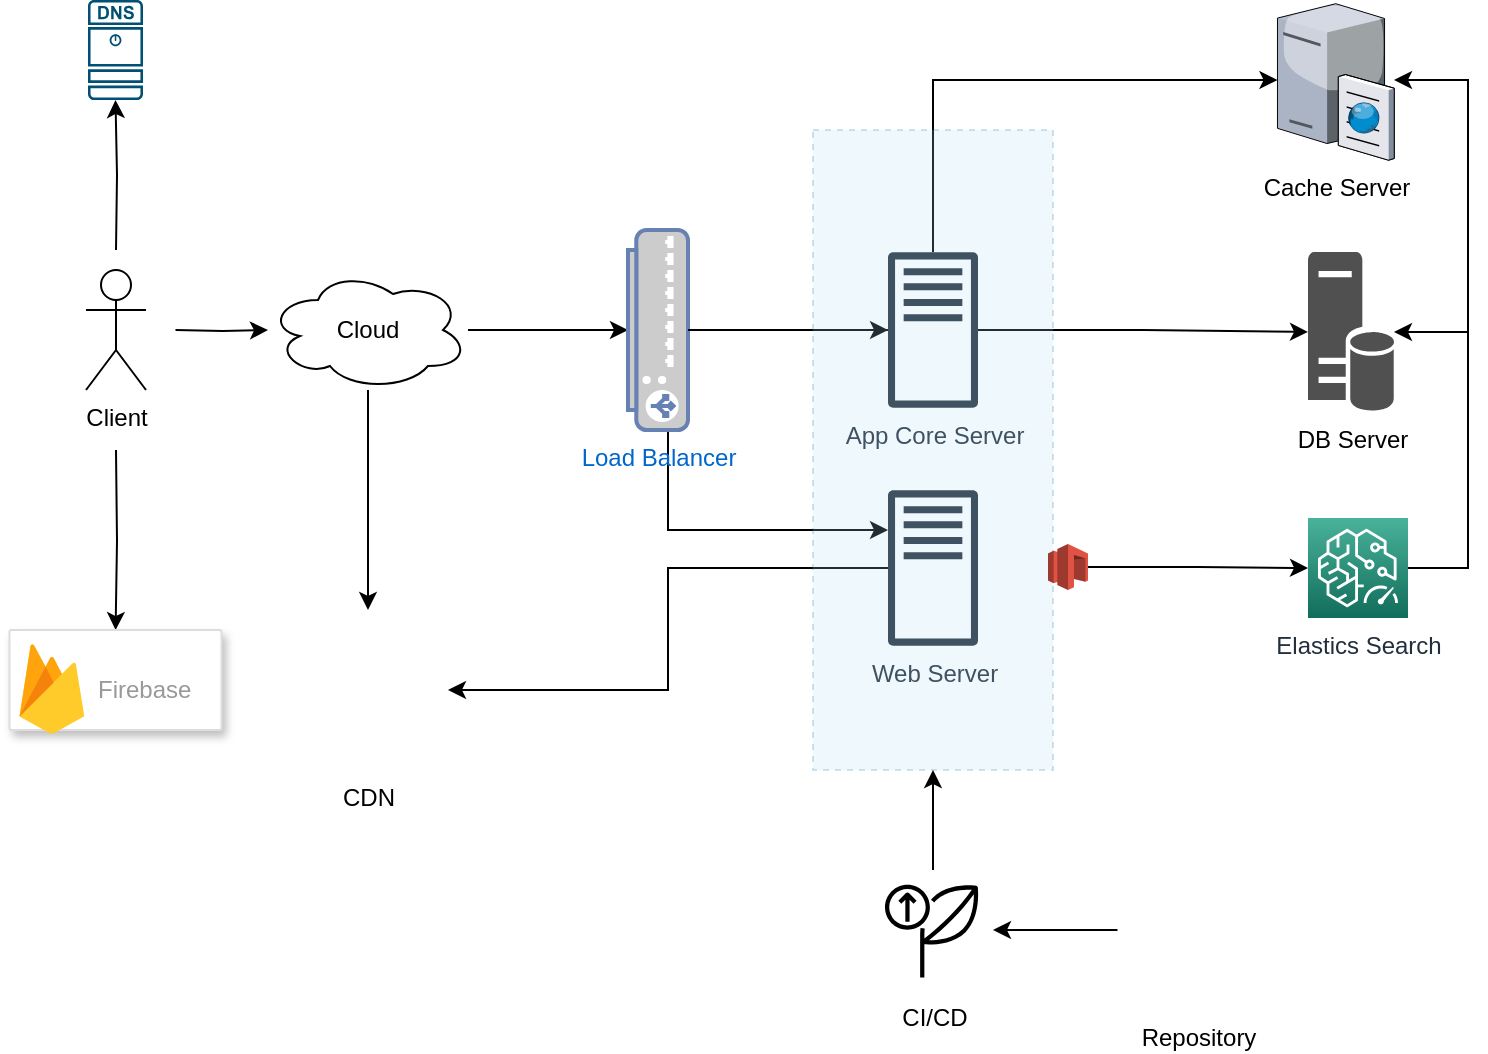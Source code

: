 <mxfile version="20.8.17" type="github">
  <diagram id="uEitK5Yw8WxjuDZyDiQq" name="Page-1">
    <mxGraphModel dx="954" dy="515" grid="1" gridSize="10" guides="1" tooltips="1" connect="1" arrows="1" fold="1" page="1" pageScale="1" pageWidth="827" pageHeight="1169" math="0" shadow="0">
      <root>
        <mxCell id="0" />
        <mxCell id="1" parent="0" />
        <mxCell id="ndcacQQV9o8B6pBk4h6F-7" value="" style="edgeStyle=orthogonalEdgeStyle;rounded=0;orthogonalLoop=1;jettySize=auto;html=1;" edge="1" parent="1" target="ndcacQQV9o8B6pBk4h6F-5">
          <mxGeometry relative="1" as="geometry">
            <mxPoint x="163.75" y="240" as="sourcePoint" />
          </mxGeometry>
        </mxCell>
        <mxCell id="ndcacQQV9o8B6pBk4h6F-10" value="" style="edgeStyle=orthogonalEdgeStyle;rounded=0;orthogonalLoop=1;jettySize=auto;html=1;" edge="1" parent="1" target="ndcacQQV9o8B6pBk4h6F-8">
          <mxGeometry relative="1" as="geometry">
            <mxPoint x="134" y="200" as="sourcePoint" />
          </mxGeometry>
        </mxCell>
        <mxCell id="ndcacQQV9o8B6pBk4h6F-31" value="" style="edgeStyle=orthogonalEdgeStyle;rounded=0;orthogonalLoop=1;jettySize=auto;html=1;fontSize=12;" edge="1" parent="1" target="ndcacQQV9o8B6pBk4h6F-29">
          <mxGeometry relative="1" as="geometry">
            <mxPoint x="134" y="300" as="sourcePoint" />
          </mxGeometry>
        </mxCell>
        <mxCell id="ndcacQQV9o8B6pBk4h6F-15" value="" style="edgeStyle=orthogonalEdgeStyle;rounded=0;orthogonalLoop=1;jettySize=auto;html=1;" edge="1" parent="1" source="ndcacQQV9o8B6pBk4h6F-5" target="ndcacQQV9o8B6pBk4h6F-14">
          <mxGeometry relative="1" as="geometry" />
        </mxCell>
        <mxCell id="ndcacQQV9o8B6pBk4h6F-21" value="" style="edgeStyle=orthogonalEdgeStyle;rounded=0;orthogonalLoop=1;jettySize=auto;html=1;fontSize=12;" edge="1" parent="1" source="ndcacQQV9o8B6pBk4h6F-5" target="ndcacQQV9o8B6pBk4h6F-20">
          <mxGeometry relative="1" as="geometry" />
        </mxCell>
        <mxCell id="ndcacQQV9o8B6pBk4h6F-5" value="Cloud" style="ellipse;shape=cloud;whiteSpace=wrap;html=1;align=center;" vertex="1" parent="1">
          <mxGeometry x="210" y="210" width="100" height="60" as="geometry" />
        </mxCell>
        <mxCell id="ndcacQQV9o8B6pBk4h6F-8" value="" style="sketch=0;points=[[0.015,0.015,0],[0.985,0.015,0],[0.985,0.985,0],[0.015,0.985,0],[0.25,0,0],[0.5,0,0],[0.75,0,0],[1,0.25,0],[1,0.5,0],[1,0.75,0],[0.75,1,0],[0.5,1,0],[0.25,1,0],[0,0.75,0],[0,0.5,0],[0,0.25,0]];verticalLabelPosition=bottom;html=1;verticalAlign=top;aspect=fixed;align=center;pointerEvents=1;shape=mxgraph.cisco19.dns_server;fillColor=#005073;strokeColor=none;" vertex="1" parent="1">
          <mxGeometry x="120" y="75" width="27.5" height="50" as="geometry" />
        </mxCell>
        <mxCell id="ndcacQQV9o8B6pBk4h6F-17" value="" style="edgeStyle=orthogonalEdgeStyle;rounded=0;orthogonalLoop=1;jettySize=auto;html=1;fontSize=12;startArrow=none;" edge="1" parent="1" source="ndcacQQV9o8B6pBk4h6F-18" target="ndcacQQV9o8B6pBk4h6F-16">
          <mxGeometry relative="1" as="geometry">
            <Array as="points">
              <mxPoint x="410" y="240" />
              <mxPoint x="410" y="340" />
              <mxPoint x="543" y="340" />
            </Array>
          </mxGeometry>
        </mxCell>
        <mxCell id="ndcacQQV9o8B6pBk4h6F-19" value="" style="edgeStyle=orthogonalEdgeStyle;rounded=0;orthogonalLoop=1;jettySize=auto;html=1;fontSize=12;" edge="1" parent="1" source="ndcacQQV9o8B6pBk4h6F-14" target="ndcacQQV9o8B6pBk4h6F-18">
          <mxGeometry relative="1" as="geometry" />
        </mxCell>
        <mxCell id="ndcacQQV9o8B6pBk4h6F-14" value="Load Balancer" style="fontColor=#0066CC;verticalAlign=top;verticalLabelPosition=bottom;labelPosition=center;align=center;html=1;outlineConnect=0;fillColor=#CCCCCC;strokeColor=#6881B3;gradientColor=none;gradientDirection=north;strokeWidth=2;shape=mxgraph.networks.load_balancer;direction=south;noLabel=0;movableLabel=0;fontSize=12;labelBackgroundColor=none;labelBorderColor=none;" vertex="1" parent="1">
          <mxGeometry x="390" y="190" width="30" height="100" as="geometry" />
        </mxCell>
        <mxCell id="ndcacQQV9o8B6pBk4h6F-22" value="" style="edgeStyle=orthogonalEdgeStyle;rounded=0;orthogonalLoop=1;jettySize=auto;html=1;fontSize=12;" edge="1" parent="1" source="ndcacQQV9o8B6pBk4h6F-16" target="ndcacQQV9o8B6pBk4h6F-20">
          <mxGeometry relative="1" as="geometry">
            <Array as="points">
              <mxPoint x="410" y="359" />
              <mxPoint x="410" y="420" />
            </Array>
          </mxGeometry>
        </mxCell>
        <mxCell id="ndcacQQV9o8B6pBk4h6F-16" value="Web Server" style="sketch=0;outlineConnect=0;fontColor=#232F3E;gradientColor=none;fillColor=#232F3D;strokeColor=none;dashed=0;verticalLabelPosition=bottom;verticalAlign=top;align=center;html=1;fontSize=12;fontStyle=0;aspect=fixed;pointerEvents=1;shape=mxgraph.aws4.traditional_server;labelBackgroundColor=none;labelBorderColor=none;" vertex="1" parent="1">
          <mxGeometry x="520" y="320" width="45" height="78" as="geometry" />
        </mxCell>
        <mxCell id="ndcacQQV9o8B6pBk4h6F-25" value="" style="edgeStyle=orthogonalEdgeStyle;rounded=0;orthogonalLoop=1;jettySize=auto;html=1;fontSize=12;" edge="1" parent="1" source="ndcacQQV9o8B6pBk4h6F-18" target="ndcacQQV9o8B6pBk4h6F-24">
          <mxGeometry relative="1" as="geometry" />
        </mxCell>
        <mxCell id="ndcacQQV9o8B6pBk4h6F-27" value="" style="edgeStyle=orthogonalEdgeStyle;rounded=0;orthogonalLoop=1;jettySize=auto;html=1;fontSize=12;" edge="1" parent="1" source="ndcacQQV9o8B6pBk4h6F-18" target="ndcacQQV9o8B6pBk4h6F-26">
          <mxGeometry relative="1" as="geometry">
            <Array as="points">
              <mxPoint x="543" y="115" />
            </Array>
          </mxGeometry>
        </mxCell>
        <mxCell id="ndcacQQV9o8B6pBk4h6F-20" value="CDN" style="shape=image;html=1;verticalAlign=top;verticalLabelPosition=bottom;labelBackgroundColor=#ffffff;imageAspect=0;aspect=fixed;image=https://cdn2.iconfinder.com/data/icons/whcompare-isometric-web-hosting-servers/50/connected-globe-128.png;labelBorderColor=none;fontSize=12;" vertex="1" parent="1">
          <mxGeometry x="220" y="380" width="80" height="80" as="geometry" />
        </mxCell>
        <mxCell id="ndcacQQV9o8B6pBk4h6F-24" value="DB Server" style="sketch=0;shadow=0;dashed=0;html=1;strokeColor=none;fillColor=#505050;labelPosition=center;verticalLabelPosition=bottom;verticalAlign=top;outlineConnect=0;align=center;shape=mxgraph.office.databases.database_server;labelBackgroundColor=none;labelBorderColor=none;fontSize=12;" vertex="1" parent="1">
          <mxGeometry x="730" y="201" width="43" height="80" as="geometry" />
        </mxCell>
        <mxCell id="ndcacQQV9o8B6pBk4h6F-26" value="Cache Server&lt;br&gt;" style="verticalLabelPosition=bottom;sketch=0;aspect=fixed;html=1;verticalAlign=top;strokeColor=none;align=center;outlineConnect=0;shape=mxgraph.citrix.cache_server;labelBackgroundColor=none;labelBorderColor=none;fontSize=12;" vertex="1" parent="1">
          <mxGeometry x="714.74" y="75" width="58.26" height="80" as="geometry" />
        </mxCell>
        <mxCell id="ndcacQQV9o8B6pBk4h6F-29" value="" style="strokeColor=#dddddd;shadow=1;strokeWidth=1;rounded=1;absoluteArcSize=1;arcSize=2;labelBackgroundColor=none;labelBorderColor=none;fontSize=12;" vertex="1" parent="1">
          <mxGeometry x="80.75" y="390" width="106" height="50" as="geometry" />
        </mxCell>
        <mxCell id="ndcacQQV9o8B6pBk4h6F-30" value="Firebase" style="sketch=0;dashed=0;connectable=0;html=1;fillColor=#5184F3;strokeColor=none;shape=mxgraph.gcp2.firebase;part=1;labelPosition=right;verticalLabelPosition=middle;align=left;verticalAlign=middle;spacingLeft=5;fontColor=#999999;fontSize=12;labelBackgroundColor=none;labelBorderColor=none;" vertex="1" parent="ndcacQQV9o8B6pBk4h6F-29">
          <mxGeometry width="32.4" height="45" relative="1" as="geometry">
            <mxPoint x="5" y="7" as="offset" />
          </mxGeometry>
        </mxCell>
        <mxCell id="ndcacQQV9o8B6pBk4h6F-32" value="Client" style="shape=umlActor;verticalLabelPosition=bottom;verticalAlign=top;html=1;outlineConnect=0;labelBackgroundColor=none;labelBorderColor=none;fontSize=12;" vertex="1" parent="1">
          <mxGeometry x="119" y="210" width="30" height="60" as="geometry" />
        </mxCell>
        <mxCell id="ndcacQQV9o8B6pBk4h6F-35" value="" style="edgeStyle=orthogonalEdgeStyle;rounded=0;orthogonalLoop=1;jettySize=auto;html=1;fontSize=12;endArrow=none;" edge="1" parent="1" source="ndcacQQV9o8B6pBk4h6F-14" target="ndcacQQV9o8B6pBk4h6F-18">
          <mxGeometry relative="1" as="geometry">
            <mxPoint x="420" y="240" as="sourcePoint" />
            <mxPoint x="542.5" y="370.163" as="targetPoint" />
          </mxGeometry>
        </mxCell>
        <mxCell id="ndcacQQV9o8B6pBk4h6F-18" value="App Core Server" style="sketch=0;outlineConnect=0;fontColor=#232F3E;gradientColor=none;fillColor=#232F3D;strokeColor=none;dashed=0;verticalLabelPosition=bottom;verticalAlign=top;align=center;html=1;fontSize=12;fontStyle=0;aspect=fixed;pointerEvents=1;shape=mxgraph.aws4.traditional_server;labelBackgroundColor=none;labelBorderColor=none;" vertex="1" parent="1">
          <mxGeometry x="520" y="201" width="45" height="78" as="geometry" />
        </mxCell>
        <mxCell id="ndcacQQV9o8B6pBk4h6F-36" value="" style="rounded=0;whiteSpace=wrap;html=1;labelBackgroundColor=none;labelBorderColor=none;fontSize=12;fillColor=#b1ddf0;dashed=1;strokeColor=#10739e;opacity=20;" vertex="1" parent="1">
          <mxGeometry x="482.5" y="140" width="120" height="320" as="geometry" />
        </mxCell>
        <mxCell id="ndcacQQV9o8B6pBk4h6F-38" value="" style="edgeStyle=orthogonalEdgeStyle;rounded=0;orthogonalLoop=1;jettySize=auto;html=1;fontSize=12;" edge="1" parent="1" source="ndcacQQV9o8B6pBk4h6F-37" target="ndcacQQV9o8B6pBk4h6F-36">
          <mxGeometry relative="1" as="geometry" />
        </mxCell>
        <mxCell id="ndcacQQV9o8B6pBk4h6F-37" value="CI/CD" style="sketch=0;outlineConnect=0;dashed=0;verticalLabelPosition=bottom;verticalAlign=top;align=center;html=1;fontSize=12;fontStyle=0;aspect=fixed;shape=mxgraph.aws4.resourceIcon;resIcon=mxgraph.aws4.deployment;labelBackgroundColor=none;labelBorderColor=none;fillColor=none;" vertex="1" parent="1">
          <mxGeometry x="512.5" y="510" width="60" height="60" as="geometry" />
        </mxCell>
        <mxCell id="ndcacQQV9o8B6pBk4h6F-40" value="" style="edgeStyle=orthogonalEdgeStyle;rounded=0;orthogonalLoop=1;jettySize=auto;html=1;fontSize=12;" edge="1" parent="1" source="ndcacQQV9o8B6pBk4h6F-39" target="ndcacQQV9o8B6pBk4h6F-37">
          <mxGeometry relative="1" as="geometry" />
        </mxCell>
        <mxCell id="ndcacQQV9o8B6pBk4h6F-39" value="Repository" style="shape=image;html=1;verticalAlign=top;verticalLabelPosition=bottom;labelBackgroundColor=#ffffff;imageAspect=0;aspect=fixed;image=https://cdn4.iconfinder.com/data/icons/socialcones/508/Gitlab-128.png;dashed=1;labelBorderColor=none;strokeColor=default;fontSize=12;fillColor=default;gradientColor=none;" vertex="1" parent="1">
          <mxGeometry x="634.74" y="500" width="80" height="80" as="geometry" />
        </mxCell>
        <mxCell id="ndcacQQV9o8B6pBk4h6F-45" style="edgeStyle=orthogonalEdgeStyle;rounded=0;orthogonalLoop=1;jettySize=auto;html=1;fontSize=12;" edge="1" parent="1" source="ndcacQQV9o8B6pBk4h6F-41" target="ndcacQQV9o8B6pBk4h6F-24">
          <mxGeometry relative="1" as="geometry">
            <Array as="points">
              <mxPoint x="810" y="359" />
              <mxPoint x="810" y="241" />
            </Array>
          </mxGeometry>
        </mxCell>
        <mxCell id="ndcacQQV9o8B6pBk4h6F-46" style="edgeStyle=orthogonalEdgeStyle;rounded=0;orthogonalLoop=1;jettySize=auto;html=1;fontSize=12;" edge="1" parent="1" source="ndcacQQV9o8B6pBk4h6F-41" target="ndcacQQV9o8B6pBk4h6F-26">
          <mxGeometry relative="1" as="geometry">
            <Array as="points">
              <mxPoint x="810" y="359" />
              <mxPoint x="810" y="115" />
            </Array>
          </mxGeometry>
        </mxCell>
        <mxCell id="ndcacQQV9o8B6pBk4h6F-41" value="Elastics Search" style="sketch=0;points=[[0,0,0],[0.25,0,0],[0.5,0,0],[0.75,0,0],[1,0,0],[0,1,0],[0.25,1,0],[0.5,1,0],[0.75,1,0],[1,1,0],[0,0.25,0],[0,0.5,0],[0,0.75,0],[1,0.25,0],[1,0.5,0],[1,0.75,0]];outlineConnect=0;fontColor=#232F3E;gradientColor=#4AB29A;gradientDirection=north;fillColor=#116D5B;strokeColor=#ffffff;dashed=0;verticalLabelPosition=bottom;verticalAlign=top;align=center;html=1;fontSize=12;fontStyle=0;aspect=fixed;shape=mxgraph.aws4.resourceIcon;resIcon=mxgraph.aws4.elastic_inference_2;labelBackgroundColor=none;labelBorderColor=none;" vertex="1" parent="1">
          <mxGeometry x="730" y="334" width="50" height="50" as="geometry" />
        </mxCell>
        <mxCell id="ndcacQQV9o8B6pBk4h6F-44" value="" style="edgeStyle=orthogonalEdgeStyle;rounded=0;orthogonalLoop=1;jettySize=auto;html=1;fontSize=12;" edge="1" parent="1" source="ndcacQQV9o8B6pBk4h6F-43" target="ndcacQQV9o8B6pBk4h6F-41">
          <mxGeometry relative="1" as="geometry" />
        </mxCell>
        <mxCell id="ndcacQQV9o8B6pBk4h6F-43" value="" style="outlineConnect=0;dashed=0;verticalLabelPosition=bottom;verticalAlign=top;align=center;html=1;shape=mxgraph.aws3.storage_gateway;fillColor=#E05243;gradientColor=none;labelBackgroundColor=none;labelBorderColor=none;strokeColor=default;fontSize=12;" vertex="1" parent="1">
          <mxGeometry x="600" y="347" width="20" height="23" as="geometry" />
        </mxCell>
      </root>
    </mxGraphModel>
  </diagram>
</mxfile>
